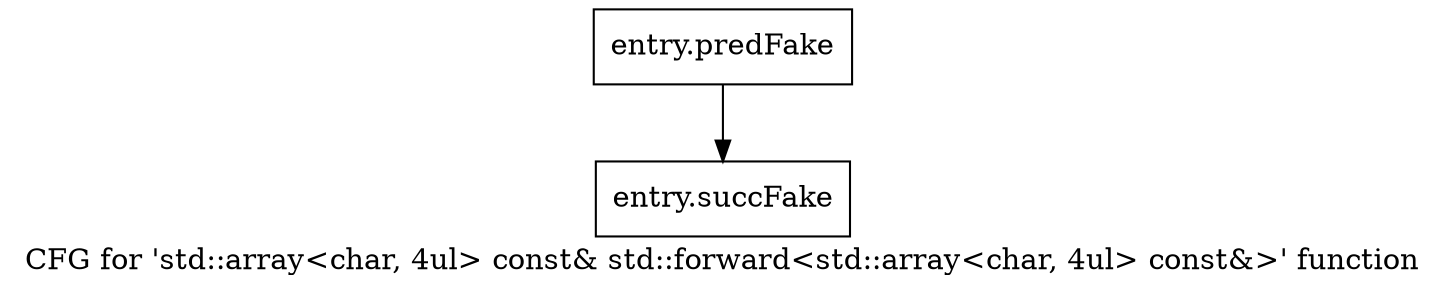digraph "CFG for 'std::array\<char, 4ul\> const& std::forward\<std::array\<char, 4ul\> const&\>' function" {
	label="CFG for 'std::array\<char, 4ul\> const& std::forward\<std::array\<char, 4ul\> const&\>' function";

	Node0x4398690 [shape=record,filename="",linenumber="",label="{entry.predFake}"];
	Node0x4398690 -> Node0x4410810[ callList="" memoryops="" filename="/tools/Xilinx/Vitis_HLS/2022.1/tps/lnx64/gcc-8.3.0/lib/gcc/x86_64-pc-linux-gnu/8.3.0/../../../../include/c++/8.3.0/bits/move.h" execusionnum="400"];
	Node0x4410810 [shape=record,filename="/tools/Xilinx/Vitis_HLS/2022.1/tps/lnx64/gcc-8.3.0/lib/gcc/x86_64-pc-linux-gnu/8.3.0/../../../../include/c++/8.3.0/bits/move.h",linenumber="75",label="{entry.succFake}"];
}
